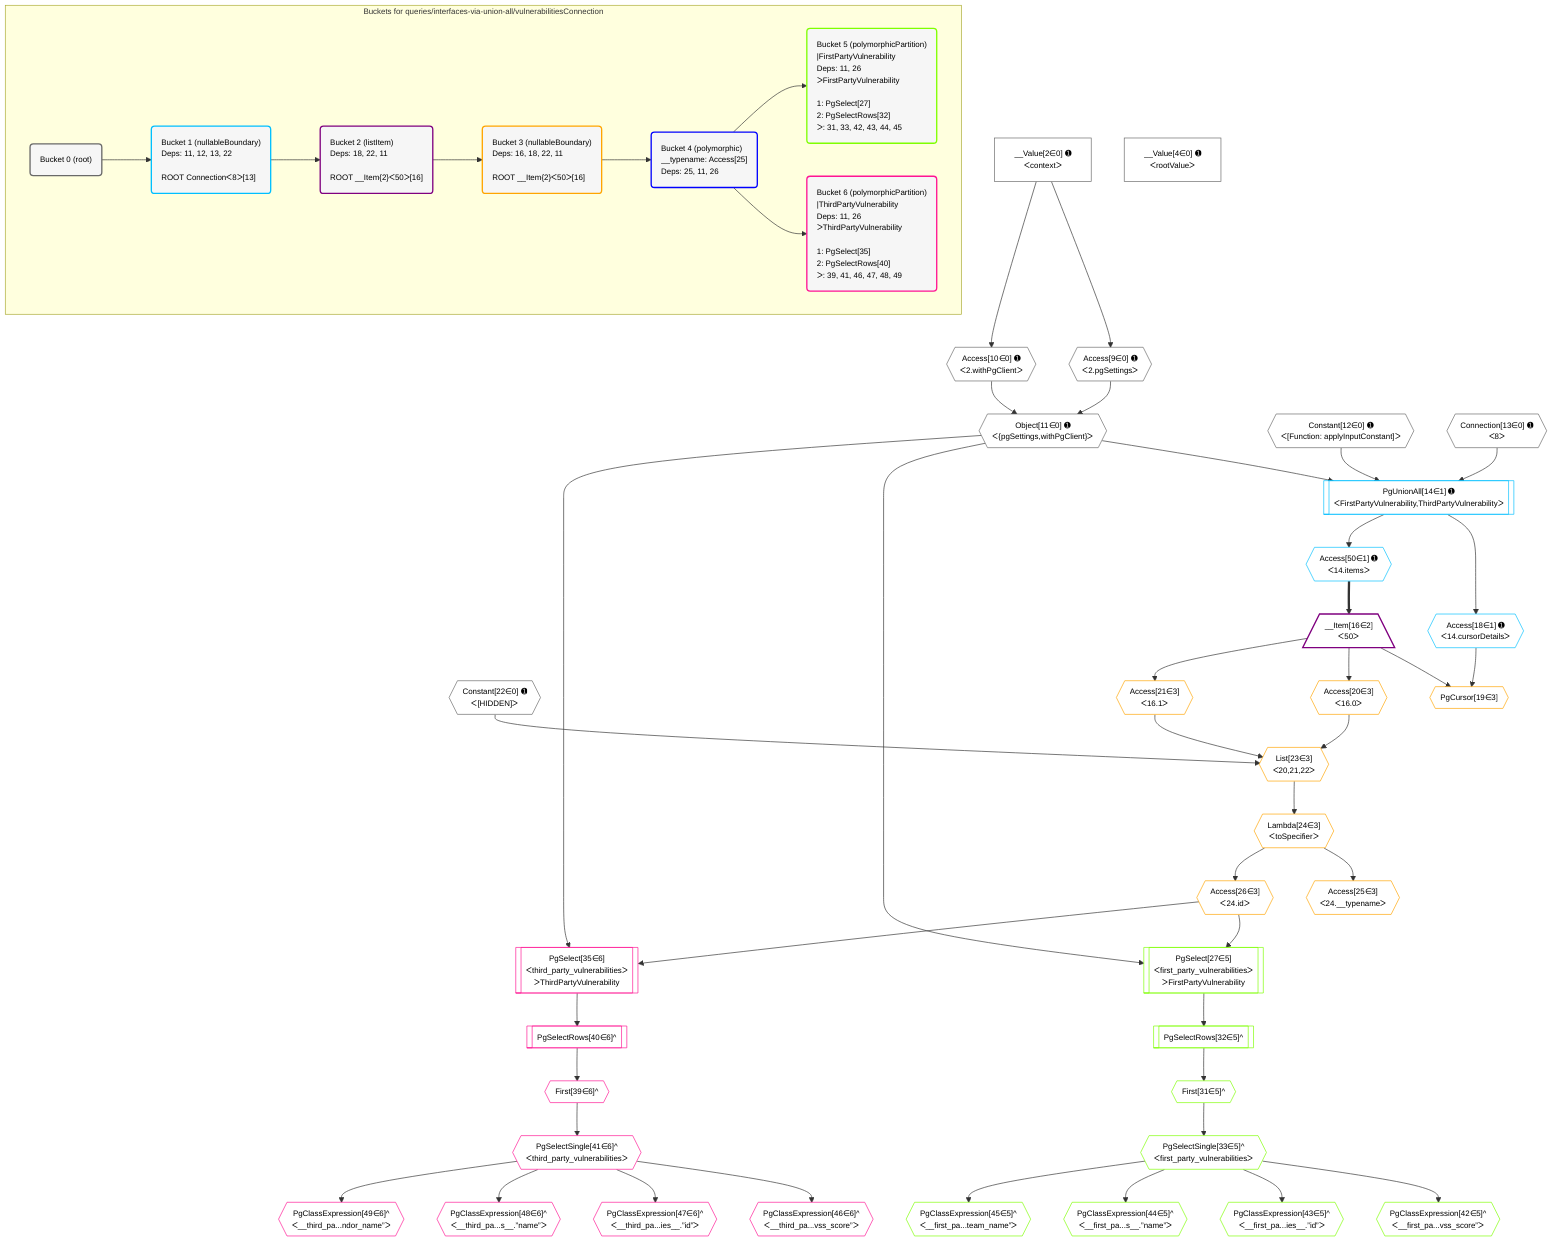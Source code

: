 %%{init: {'themeVariables': { 'fontSize': '12px'}}}%%
graph TD
    classDef path fill:#eee,stroke:#000,color:#000
    classDef plan fill:#fff,stroke-width:1px,color:#000
    classDef itemplan fill:#fff,stroke-width:2px,color:#000
    classDef unbatchedplan fill:#dff,stroke-width:1px,color:#000
    classDef sideeffectplan fill:#fcc,stroke-width:2px,color:#000
    classDef bucket fill:#f6f6f6,color:#000,stroke-width:2px,text-align:left

    subgraph "Buckets for queries/interfaces-via-union-all/vulnerabilitiesConnection"
    Bucket0("Bucket 0 (root)"):::bucket
    Bucket1("Bucket 1 (nullableBoundary)<br />Deps: 11, 12, 13, 22<br /><br />ROOT Connectionᐸ8ᐳ[13]"):::bucket
    Bucket2("Bucket 2 (listItem)<br />Deps: 18, 22, 11<br /><br />ROOT __Item{2}ᐸ50ᐳ[16]"):::bucket
    Bucket3("Bucket 3 (nullableBoundary)<br />Deps: 16, 18, 22, 11<br /><br />ROOT __Item{2}ᐸ50ᐳ[16]"):::bucket
    Bucket4("Bucket 4 (polymorphic)<br />__typename: Access[25]<br />Deps: 25, 11, 26"):::bucket
    Bucket5("Bucket 5 (polymorphicPartition)<br />|FirstPartyVulnerability<br />Deps: 11, 26<br />ᐳFirstPartyVulnerability<br /><br />1: PgSelect[27]<br />2: PgSelectRows[32]<br />ᐳ: 31, 33, 42, 43, 44, 45"):::bucket
    Bucket6("Bucket 6 (polymorphicPartition)<br />|ThirdPartyVulnerability<br />Deps: 11, 26<br />ᐳThirdPartyVulnerability<br /><br />1: PgSelect[35]<br />2: PgSelectRows[40]<br />ᐳ: 39, 41, 46, 47, 48, 49"):::bucket
    end
    Bucket0 --> Bucket1
    Bucket1 --> Bucket2
    Bucket2 --> Bucket3
    Bucket3 --> Bucket4
    Bucket4 --> Bucket5 & Bucket6

    %% plan dependencies
    Object11{{"Object[11∈0] ➊<br />ᐸ{pgSettings,withPgClient}ᐳ"}}:::plan
    Access9{{"Access[9∈0] ➊<br />ᐸ2.pgSettingsᐳ"}}:::plan
    Access10{{"Access[10∈0] ➊<br />ᐸ2.withPgClientᐳ"}}:::plan
    Access9 & Access10 --> Object11
    __Value2["__Value[2∈0] ➊<br />ᐸcontextᐳ"]:::plan
    __Value2 --> Access9
    __Value2 --> Access10
    __Value4["__Value[4∈0] ➊<br />ᐸrootValueᐳ"]:::plan
    Constant12{{"Constant[12∈0] ➊<br />ᐸ[Function: applyInputConstant]ᐳ"}}:::plan
    Connection13{{"Connection[13∈0] ➊<br />ᐸ8ᐳ"}}:::plan
    Constant22{{"Constant[22∈0] ➊<br />ᐸ[HIDDEN]ᐳ"}}:::plan
    PgUnionAll14[["PgUnionAll[14∈1] ➊<br />ᐸFirstPartyVulnerability,ThirdPartyVulnerabilityᐳ"]]:::plan
    Object11 & Constant12 & Connection13 --> PgUnionAll14
    Access18{{"Access[18∈1] ➊<br />ᐸ14.cursorDetailsᐳ"}}:::plan
    PgUnionAll14 --> Access18
    Access50{{"Access[50∈1] ➊<br />ᐸ14.itemsᐳ"}}:::plan
    PgUnionAll14 --> Access50
    __Item16[/"__Item[16∈2]<br />ᐸ50ᐳ"\]:::itemplan
    Access50 ==> __Item16
    List23{{"List[23∈3]<br />ᐸ20,21,22ᐳ"}}:::plan
    Access20{{"Access[20∈3]<br />ᐸ16.0ᐳ"}}:::plan
    Access21{{"Access[21∈3]<br />ᐸ16.1ᐳ"}}:::plan
    Access20 & Access21 & Constant22 --> List23
    PgCursor19{{"PgCursor[19∈3]"}}:::plan
    __Item16 & Access18 --> PgCursor19
    __Item16 --> Access20
    __Item16 --> Access21
    Lambda24{{"Lambda[24∈3]<br />ᐸtoSpecifierᐳ"}}:::plan
    List23 --> Lambda24
    Access25{{"Access[25∈3]<br />ᐸ24.__typenameᐳ"}}:::plan
    Lambda24 --> Access25
    Access26{{"Access[26∈3]<br />ᐸ24.idᐳ"}}:::plan
    Lambda24 --> Access26
    PgSelect27[["PgSelect[27∈5]<br />ᐸfirst_party_vulnerabilitiesᐳ<br />ᐳFirstPartyVulnerability"]]:::plan
    Object11 & Access26 --> PgSelect27
    First31{{"First[31∈5]^"}}:::plan
    PgSelectRows32[["PgSelectRows[32∈5]^"]]:::plan
    PgSelectRows32 --> First31
    PgSelect27 --> PgSelectRows32
    PgSelectSingle33{{"PgSelectSingle[33∈5]^<br />ᐸfirst_party_vulnerabilitiesᐳ"}}:::plan
    First31 --> PgSelectSingle33
    PgClassExpression42{{"PgClassExpression[42∈5]^<br />ᐸ__first_pa...vss_score”ᐳ"}}:::plan
    PgSelectSingle33 --> PgClassExpression42
    PgClassExpression43{{"PgClassExpression[43∈5]^<br />ᐸ__first_pa...ies__.”id”ᐳ"}}:::plan
    PgSelectSingle33 --> PgClassExpression43
    PgClassExpression44{{"PgClassExpression[44∈5]^<br />ᐸ__first_pa...s__.”name”ᐳ"}}:::plan
    PgSelectSingle33 --> PgClassExpression44
    PgClassExpression45{{"PgClassExpression[45∈5]^<br />ᐸ__first_pa...team_name”ᐳ"}}:::plan
    PgSelectSingle33 --> PgClassExpression45
    PgSelect35[["PgSelect[35∈6]<br />ᐸthird_party_vulnerabilitiesᐳ<br />ᐳThirdPartyVulnerability"]]:::plan
    Object11 & Access26 --> PgSelect35
    First39{{"First[39∈6]^"}}:::plan
    PgSelectRows40[["PgSelectRows[40∈6]^"]]:::plan
    PgSelectRows40 --> First39
    PgSelect35 --> PgSelectRows40
    PgSelectSingle41{{"PgSelectSingle[41∈6]^<br />ᐸthird_party_vulnerabilitiesᐳ"}}:::plan
    First39 --> PgSelectSingle41
    PgClassExpression46{{"PgClassExpression[46∈6]^<br />ᐸ__third_pa...vss_score”ᐳ"}}:::plan
    PgSelectSingle41 --> PgClassExpression46
    PgClassExpression47{{"PgClassExpression[47∈6]^<br />ᐸ__third_pa...ies__.”id”ᐳ"}}:::plan
    PgSelectSingle41 --> PgClassExpression47
    PgClassExpression48{{"PgClassExpression[48∈6]^<br />ᐸ__third_pa...s__.”name”ᐳ"}}:::plan
    PgSelectSingle41 --> PgClassExpression48
    PgClassExpression49{{"PgClassExpression[49∈6]^<br />ᐸ__third_pa...ndor_name”ᐳ"}}:::plan
    PgSelectSingle41 --> PgClassExpression49

    %% define steps
    classDef bucket0 stroke:#696969
    class Bucket0,__Value2,__Value4,Access9,Access10,Object11,Constant12,Connection13,Constant22 bucket0
    classDef bucket1 stroke:#00bfff
    class Bucket1,PgUnionAll14,Access18,Access50 bucket1
    classDef bucket2 stroke:#7f007f
    class Bucket2,__Item16 bucket2
    classDef bucket3 stroke:#ffa500
    class Bucket3,PgCursor19,Access20,Access21,List23,Lambda24,Access25,Access26 bucket3
    classDef bucket4 stroke:#0000ff
    class Bucket4 bucket4
    classDef bucket5 stroke:#7fff00
    class Bucket5,PgSelect27,First31,PgSelectRows32,PgSelectSingle33,PgClassExpression42,PgClassExpression43,PgClassExpression44,PgClassExpression45 bucket5
    classDef bucket6 stroke:#ff1493
    class Bucket6,PgSelect35,First39,PgSelectRows40,PgSelectSingle41,PgClassExpression46,PgClassExpression47,PgClassExpression48,PgClassExpression49 bucket6